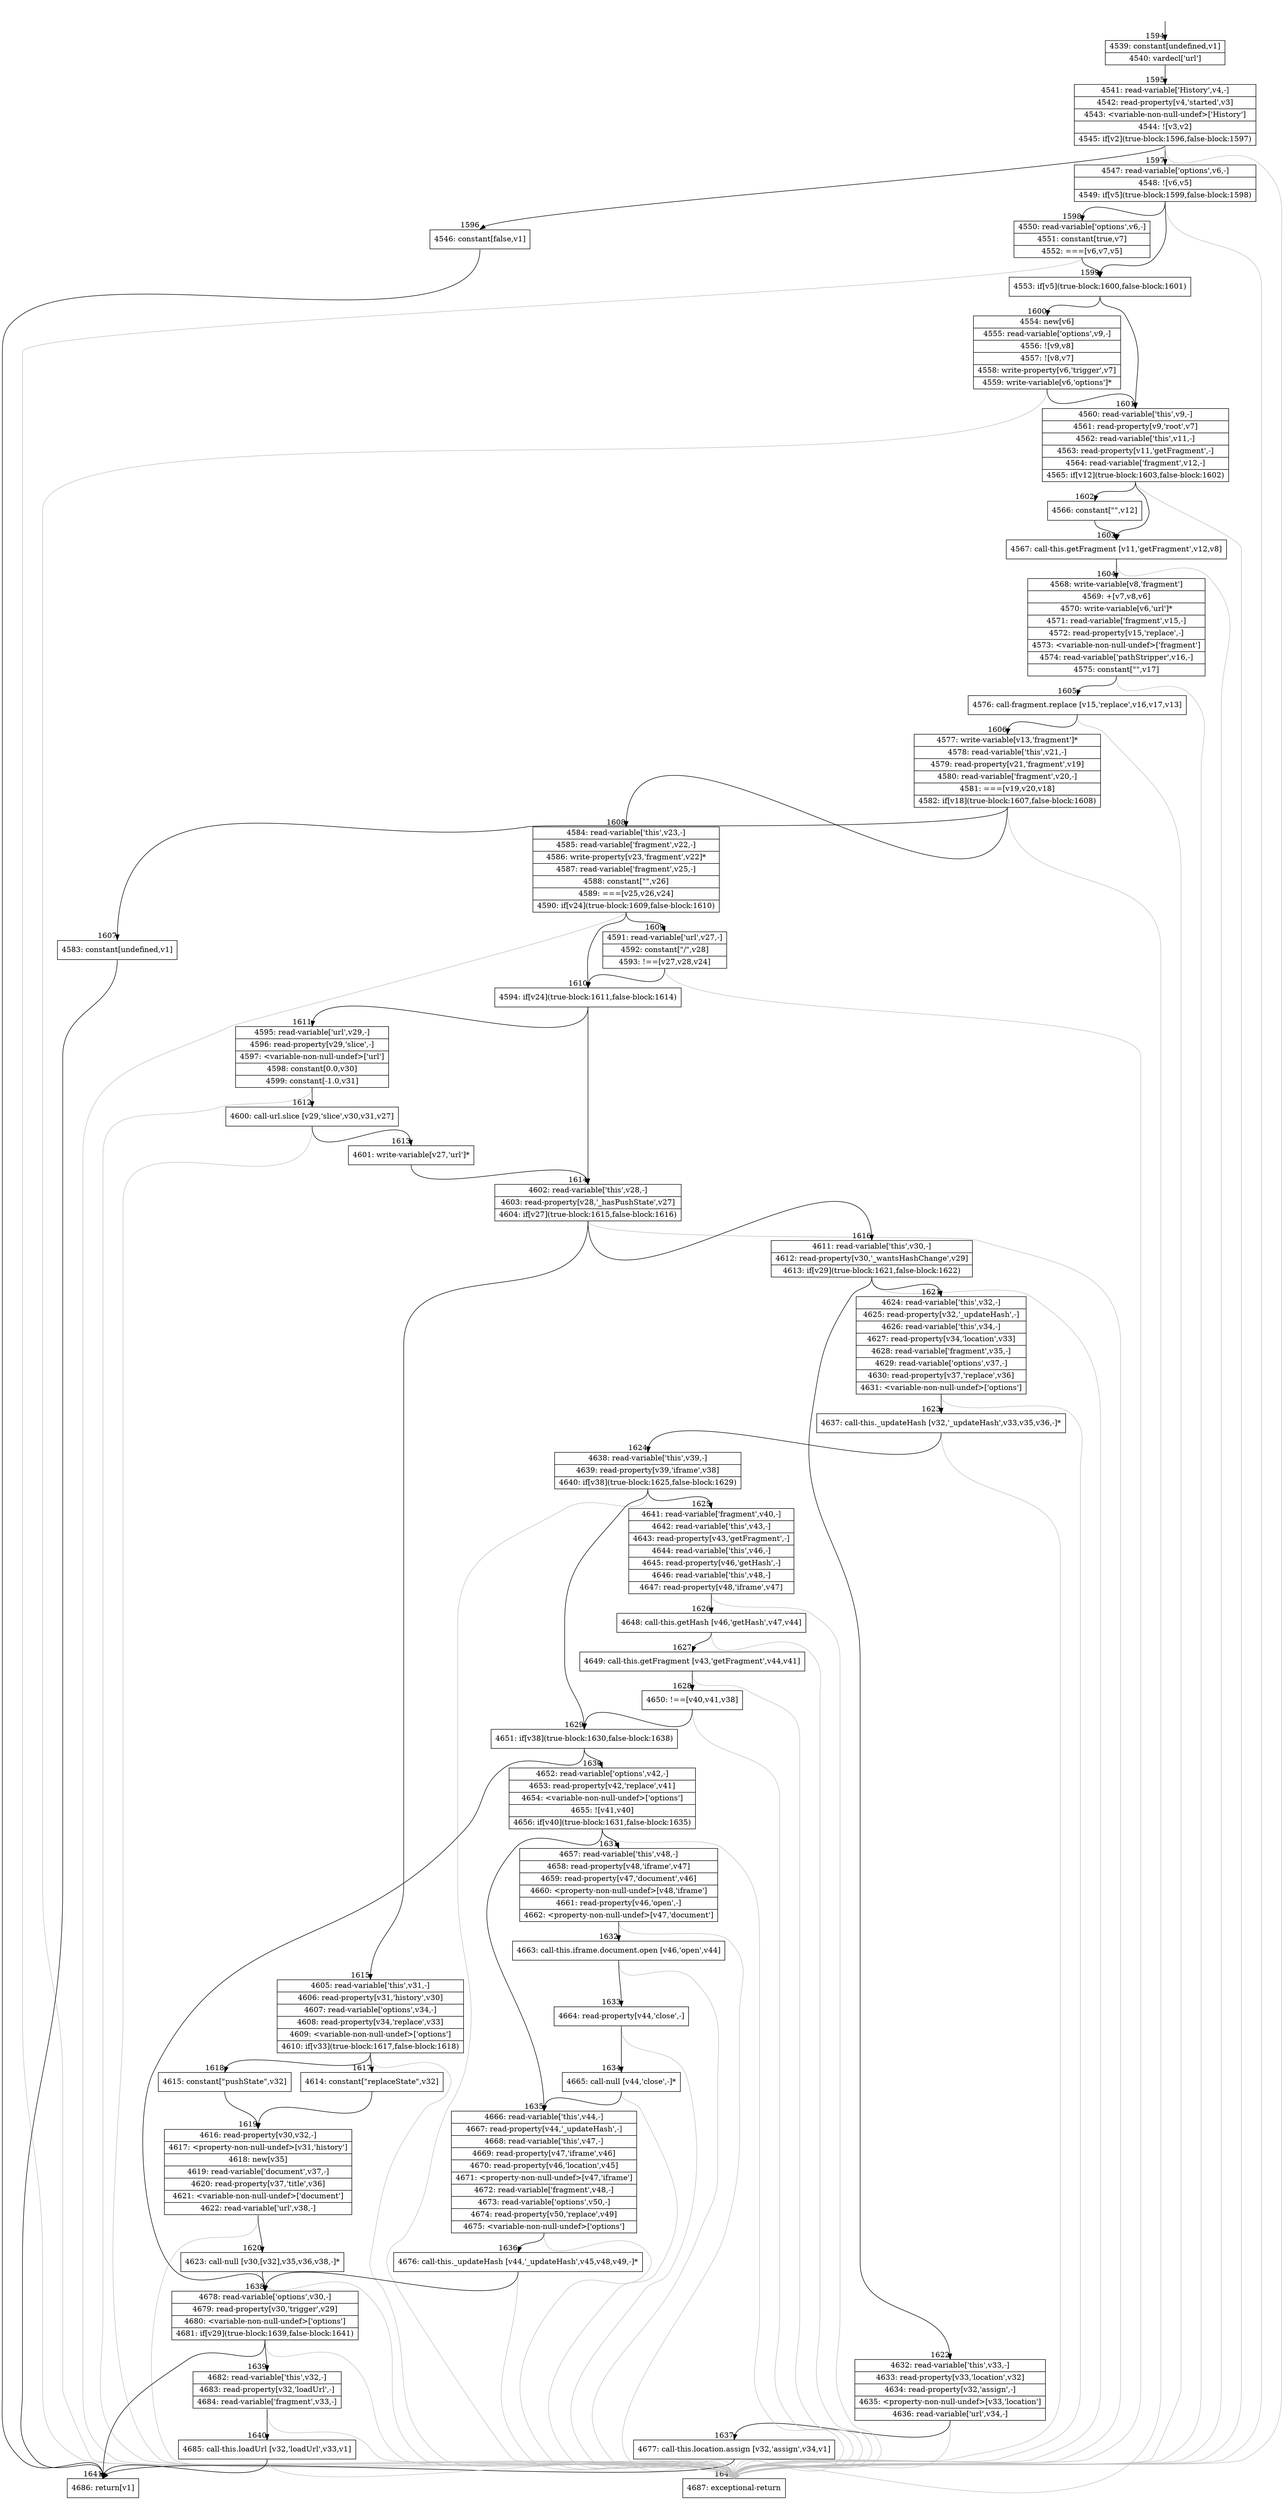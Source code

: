 digraph {
rankdir="TD"
BB_entry115[shape=none,label=""];
BB_entry115 -> BB1594 [tailport=s, headport=n, headlabel="    1594"]
BB1594 [shape=record label="{4539: constant[undefined,v1]|4540: vardecl['url']}" ] 
BB1594 -> BB1595 [tailport=s, headport=n, headlabel="      1595"]
BB1595 [shape=record label="{4541: read-variable['History',v4,-]|4542: read-property[v4,'started',v3]|4543: \<variable-non-null-undef\>['History']|4544: ![v3,v2]|4545: if[v2](true-block:1596,false-block:1597)}" ] 
BB1595 -> BB1596 [tailport=s, headport=n, headlabel="      1596"]
BB1595 -> BB1597 [tailport=s, headport=n, headlabel="      1597"]
BB1595 -> BB1642 [tailport=s, headport=n, color=gray, headlabel="      1642"]
BB1596 [shape=record label="{4546: constant[false,v1]}" ] 
BB1596 -> BB1641 [tailport=s, headport=n, headlabel="      1641"]
BB1597 [shape=record label="{4547: read-variable['options',v6,-]|4548: ![v6,v5]|4549: if[v5](true-block:1599,false-block:1598)}" ] 
BB1597 -> BB1599 [tailport=s, headport=n, headlabel="      1599"]
BB1597 -> BB1598 [tailport=s, headport=n, headlabel="      1598"]
BB1597 -> BB1642 [tailport=s, headport=n, color=gray]
BB1598 [shape=record label="{4550: read-variable['options',v6,-]|4551: constant[true,v7]|4552: ===[v6,v7,v5]}" ] 
BB1598 -> BB1599 [tailport=s, headport=n]
BB1598 -> BB1642 [tailport=s, headport=n, color=gray]
BB1599 [shape=record label="{4553: if[v5](true-block:1600,false-block:1601)}" ] 
BB1599 -> BB1600 [tailport=s, headport=n, headlabel="      1600"]
BB1599 -> BB1601 [tailport=s, headport=n, headlabel="      1601"]
BB1600 [shape=record label="{4554: new[v6]|4555: read-variable['options',v9,-]|4556: ![v9,v8]|4557: ![v8,v7]|4558: write-property[v6,'trigger',v7]|4559: write-variable[v6,'options']*}" ] 
BB1600 -> BB1601 [tailport=s, headport=n]
BB1600 -> BB1642 [tailport=s, headport=n, color=gray]
BB1601 [shape=record label="{4560: read-variable['this',v9,-]|4561: read-property[v9,'root',v7]|4562: read-variable['this',v11,-]|4563: read-property[v11,'getFragment',-]|4564: read-variable['fragment',v12,-]|4565: if[v12](true-block:1603,false-block:1602)}" ] 
BB1601 -> BB1603 [tailport=s, headport=n, headlabel="      1603"]
BB1601 -> BB1602 [tailport=s, headport=n, headlabel="      1602"]
BB1601 -> BB1642 [tailport=s, headport=n, color=gray]
BB1602 [shape=record label="{4566: constant[\"\",v12]}" ] 
BB1602 -> BB1603 [tailport=s, headport=n]
BB1603 [shape=record label="{4567: call-this.getFragment [v11,'getFragment',v12,v8]}" ] 
BB1603 -> BB1604 [tailport=s, headport=n, headlabel="      1604"]
BB1603 -> BB1642 [tailport=s, headport=n, color=gray]
BB1604 [shape=record label="{4568: write-variable[v8,'fragment']|4569: +[v7,v8,v6]|4570: write-variable[v6,'url']*|4571: read-variable['fragment',v15,-]|4572: read-property[v15,'replace',-]|4573: \<variable-non-null-undef\>['fragment']|4574: read-variable['pathStripper',v16,-]|4575: constant[\"\",v17]}" ] 
BB1604 -> BB1605 [tailport=s, headport=n, headlabel="      1605"]
BB1604 -> BB1642 [tailport=s, headport=n, color=gray]
BB1605 [shape=record label="{4576: call-fragment.replace [v15,'replace',v16,v17,v13]}" ] 
BB1605 -> BB1606 [tailport=s, headport=n, headlabel="      1606"]
BB1605 -> BB1642 [tailport=s, headport=n, color=gray]
BB1606 [shape=record label="{4577: write-variable[v13,'fragment']*|4578: read-variable['this',v21,-]|4579: read-property[v21,'fragment',v19]|4580: read-variable['fragment',v20,-]|4581: ===[v19,v20,v18]|4582: if[v18](true-block:1607,false-block:1608)}" ] 
BB1606 -> BB1607 [tailport=s, headport=n, headlabel="      1607"]
BB1606 -> BB1608 [tailport=s, headport=n, headlabel="      1608"]
BB1606 -> BB1642 [tailport=s, headport=n, color=gray]
BB1607 [shape=record label="{4583: constant[undefined,v1]}" ] 
BB1607 -> BB1641 [tailport=s, headport=n]
BB1608 [shape=record label="{4584: read-variable['this',v23,-]|4585: read-variable['fragment',v22,-]|4586: write-property[v23,'fragment',v22]*|4587: read-variable['fragment',v25,-]|4588: constant[\"\",v26]|4589: ===[v25,v26,v24]|4590: if[v24](true-block:1609,false-block:1610)}" ] 
BB1608 -> BB1610 [tailport=s, headport=n, headlabel="      1610"]
BB1608 -> BB1609 [tailport=s, headport=n, headlabel="      1609"]
BB1608 -> BB1642 [tailport=s, headport=n, color=gray]
BB1609 [shape=record label="{4591: read-variable['url',v27,-]|4592: constant[\"/\",v28]|4593: !==[v27,v28,v24]}" ] 
BB1609 -> BB1610 [tailport=s, headport=n]
BB1609 -> BB1642 [tailport=s, headport=n, color=gray]
BB1610 [shape=record label="{4594: if[v24](true-block:1611,false-block:1614)}" ] 
BB1610 -> BB1611 [tailport=s, headport=n, headlabel="      1611"]
BB1610 -> BB1614 [tailport=s, headport=n, headlabel="      1614"]
BB1611 [shape=record label="{4595: read-variable['url',v29,-]|4596: read-property[v29,'slice',-]|4597: \<variable-non-null-undef\>['url']|4598: constant[0.0,v30]|4599: constant[-1.0,v31]}" ] 
BB1611 -> BB1612 [tailport=s, headport=n, headlabel="      1612"]
BB1611 -> BB1642 [tailport=s, headport=n, color=gray]
BB1612 [shape=record label="{4600: call-url.slice [v29,'slice',v30,v31,v27]}" ] 
BB1612 -> BB1613 [tailport=s, headport=n, headlabel="      1613"]
BB1612 -> BB1642 [tailport=s, headport=n, color=gray]
BB1613 [shape=record label="{4601: write-variable[v27,'url']*}" ] 
BB1613 -> BB1614 [tailport=s, headport=n]
BB1614 [shape=record label="{4602: read-variable['this',v28,-]|4603: read-property[v28,'_hasPushState',v27]|4604: if[v27](true-block:1615,false-block:1616)}" ] 
BB1614 -> BB1615 [tailport=s, headport=n, headlabel="      1615"]
BB1614 -> BB1616 [tailport=s, headport=n, headlabel="      1616"]
BB1614 -> BB1642 [tailport=s, headport=n, color=gray]
BB1615 [shape=record label="{4605: read-variable['this',v31,-]|4606: read-property[v31,'history',v30]|4607: read-variable['options',v34,-]|4608: read-property[v34,'replace',v33]|4609: \<variable-non-null-undef\>['options']|4610: if[v33](true-block:1617,false-block:1618)}" ] 
BB1615 -> BB1617 [tailport=s, headport=n, headlabel="      1617"]
BB1615 -> BB1618 [tailport=s, headport=n, headlabel="      1618"]
BB1615 -> BB1642 [tailport=s, headport=n, color=gray]
BB1616 [shape=record label="{4611: read-variable['this',v30,-]|4612: read-property[v30,'_wantsHashChange',v29]|4613: if[v29](true-block:1621,false-block:1622)}" ] 
BB1616 -> BB1621 [tailport=s, headport=n, headlabel="      1621"]
BB1616 -> BB1622 [tailport=s, headport=n, headlabel="      1622"]
BB1616 -> BB1642 [tailport=s, headport=n, color=gray]
BB1617 [shape=record label="{4614: constant[\"replaceState\",v32]}" ] 
BB1617 -> BB1619 [tailport=s, headport=n, headlabel="      1619"]
BB1618 [shape=record label="{4615: constant[\"pushState\",v32]}" ] 
BB1618 -> BB1619 [tailport=s, headport=n]
BB1619 [shape=record label="{4616: read-property[v30,v32,-]|4617: \<property-non-null-undef\>[v31,'history']|4618: new[v35]|4619: read-variable['document',v37,-]|4620: read-property[v37,'title',v36]|4621: \<variable-non-null-undef\>['document']|4622: read-variable['url',v38,-]}" ] 
BB1619 -> BB1620 [tailport=s, headport=n, headlabel="      1620"]
BB1619 -> BB1642 [tailport=s, headport=n, color=gray]
BB1620 [shape=record label="{4623: call-null [v30,[v32],v35,v36,v38,-]*}" ] 
BB1620 -> BB1638 [tailport=s, headport=n, headlabel="      1638"]
BB1620 -> BB1642 [tailport=s, headport=n, color=gray]
BB1621 [shape=record label="{4624: read-variable['this',v32,-]|4625: read-property[v32,'_updateHash',-]|4626: read-variable['this',v34,-]|4627: read-property[v34,'location',v33]|4628: read-variable['fragment',v35,-]|4629: read-variable['options',v37,-]|4630: read-property[v37,'replace',v36]|4631: \<variable-non-null-undef\>['options']}" ] 
BB1621 -> BB1623 [tailport=s, headport=n, headlabel="      1623"]
BB1621 -> BB1642 [tailport=s, headport=n, color=gray]
BB1622 [shape=record label="{4632: read-variable['this',v33,-]|4633: read-property[v33,'location',v32]|4634: read-property[v32,'assign',-]|4635: \<property-non-null-undef\>[v33,'location']|4636: read-variable['url',v34,-]}" ] 
BB1622 -> BB1637 [tailport=s, headport=n, headlabel="      1637"]
BB1622 -> BB1642 [tailport=s, headport=n, color=gray]
BB1623 [shape=record label="{4637: call-this._updateHash [v32,'_updateHash',v33,v35,v36,-]*}" ] 
BB1623 -> BB1624 [tailport=s, headport=n, headlabel="      1624"]
BB1623 -> BB1642 [tailport=s, headport=n, color=gray]
BB1624 [shape=record label="{4638: read-variable['this',v39,-]|4639: read-property[v39,'iframe',v38]|4640: if[v38](true-block:1625,false-block:1629)}" ] 
BB1624 -> BB1629 [tailport=s, headport=n, headlabel="      1629"]
BB1624 -> BB1625 [tailport=s, headport=n, headlabel="      1625"]
BB1624 -> BB1642 [tailport=s, headport=n, color=gray]
BB1625 [shape=record label="{4641: read-variable['fragment',v40,-]|4642: read-variable['this',v43,-]|4643: read-property[v43,'getFragment',-]|4644: read-variable['this',v46,-]|4645: read-property[v46,'getHash',-]|4646: read-variable['this',v48,-]|4647: read-property[v48,'iframe',v47]}" ] 
BB1625 -> BB1626 [tailport=s, headport=n, headlabel="      1626"]
BB1625 -> BB1642 [tailport=s, headport=n, color=gray]
BB1626 [shape=record label="{4648: call-this.getHash [v46,'getHash',v47,v44]}" ] 
BB1626 -> BB1627 [tailport=s, headport=n, headlabel="      1627"]
BB1626 -> BB1642 [tailport=s, headport=n, color=gray]
BB1627 [shape=record label="{4649: call-this.getFragment [v43,'getFragment',v44,v41]}" ] 
BB1627 -> BB1628 [tailport=s, headport=n, headlabel="      1628"]
BB1627 -> BB1642 [tailport=s, headport=n, color=gray]
BB1628 [shape=record label="{4650: !==[v40,v41,v38]}" ] 
BB1628 -> BB1629 [tailport=s, headport=n]
BB1628 -> BB1642 [tailport=s, headport=n, color=gray]
BB1629 [shape=record label="{4651: if[v38](true-block:1630,false-block:1638)}" ] 
BB1629 -> BB1630 [tailport=s, headport=n, headlabel="      1630"]
BB1629 -> BB1638 [tailport=s, headport=n]
BB1630 [shape=record label="{4652: read-variable['options',v42,-]|4653: read-property[v42,'replace',v41]|4654: \<variable-non-null-undef\>['options']|4655: ![v41,v40]|4656: if[v40](true-block:1631,false-block:1635)}" ] 
BB1630 -> BB1631 [tailport=s, headport=n, headlabel="      1631"]
BB1630 -> BB1635 [tailport=s, headport=n, headlabel="      1635"]
BB1630 -> BB1642 [tailport=s, headport=n, color=gray]
BB1631 [shape=record label="{4657: read-variable['this',v48,-]|4658: read-property[v48,'iframe',v47]|4659: read-property[v47,'document',v46]|4660: \<property-non-null-undef\>[v48,'iframe']|4661: read-property[v46,'open',-]|4662: \<property-non-null-undef\>[v47,'document']}" ] 
BB1631 -> BB1632 [tailport=s, headport=n, headlabel="      1632"]
BB1631 -> BB1642 [tailport=s, headport=n, color=gray]
BB1632 [shape=record label="{4663: call-this.iframe.document.open [v46,'open',v44]}" ] 
BB1632 -> BB1633 [tailport=s, headport=n, headlabel="      1633"]
BB1632 -> BB1642 [tailport=s, headport=n, color=gray]
BB1633 [shape=record label="{4664: read-property[v44,'close',-]}" ] 
BB1633 -> BB1634 [tailport=s, headport=n, headlabel="      1634"]
BB1633 -> BB1642 [tailport=s, headport=n, color=gray]
BB1634 [shape=record label="{4665: call-null [v44,'close',-]*}" ] 
BB1634 -> BB1635 [tailport=s, headport=n]
BB1634 -> BB1642 [tailport=s, headport=n, color=gray]
BB1635 [shape=record label="{4666: read-variable['this',v44,-]|4667: read-property[v44,'_updateHash',-]|4668: read-variable['this',v47,-]|4669: read-property[v47,'iframe',v46]|4670: read-property[v46,'location',v45]|4671: \<property-non-null-undef\>[v47,'iframe']|4672: read-variable['fragment',v48,-]|4673: read-variable['options',v50,-]|4674: read-property[v50,'replace',v49]|4675: \<variable-non-null-undef\>['options']}" ] 
BB1635 -> BB1636 [tailport=s, headport=n, headlabel="      1636"]
BB1635 -> BB1642 [tailport=s, headport=n, color=gray]
BB1636 [shape=record label="{4676: call-this._updateHash [v44,'_updateHash',v45,v48,v49,-]*}" ] 
BB1636 -> BB1638 [tailport=s, headport=n]
BB1636 -> BB1642 [tailport=s, headport=n, color=gray]
BB1637 [shape=record label="{4677: call-this.location.assign [v32,'assign',v34,v1]}" ] 
BB1637 -> BB1641 [tailport=s, headport=n]
BB1637 -> BB1642 [tailport=s, headport=n, color=gray]
BB1638 [shape=record label="{4678: read-variable['options',v30,-]|4679: read-property[v30,'trigger',v29]|4680: \<variable-non-null-undef\>['options']|4681: if[v29](true-block:1639,false-block:1641)}" ] 
BB1638 -> BB1639 [tailport=s, headport=n, headlabel="      1639"]
BB1638 -> BB1641 [tailport=s, headport=n]
BB1638 -> BB1642 [tailport=s, headport=n, color=gray]
BB1639 [shape=record label="{4682: read-variable['this',v32,-]|4683: read-property[v32,'loadUrl',-]|4684: read-variable['fragment',v33,-]}" ] 
BB1639 -> BB1640 [tailport=s, headport=n, headlabel="      1640"]
BB1639 -> BB1642 [tailport=s, headport=n, color=gray]
BB1640 [shape=record label="{4685: call-this.loadUrl [v32,'loadUrl',v33,v1]}" ] 
BB1640 -> BB1641 [tailport=s, headport=n]
BB1640 -> BB1642 [tailport=s, headport=n, color=gray]
BB1641 [shape=record label="{4686: return[v1]}" ] 
BB1642 [shape=record label="{4687: exceptional-return}" ] 
//#$~ 1530
}
